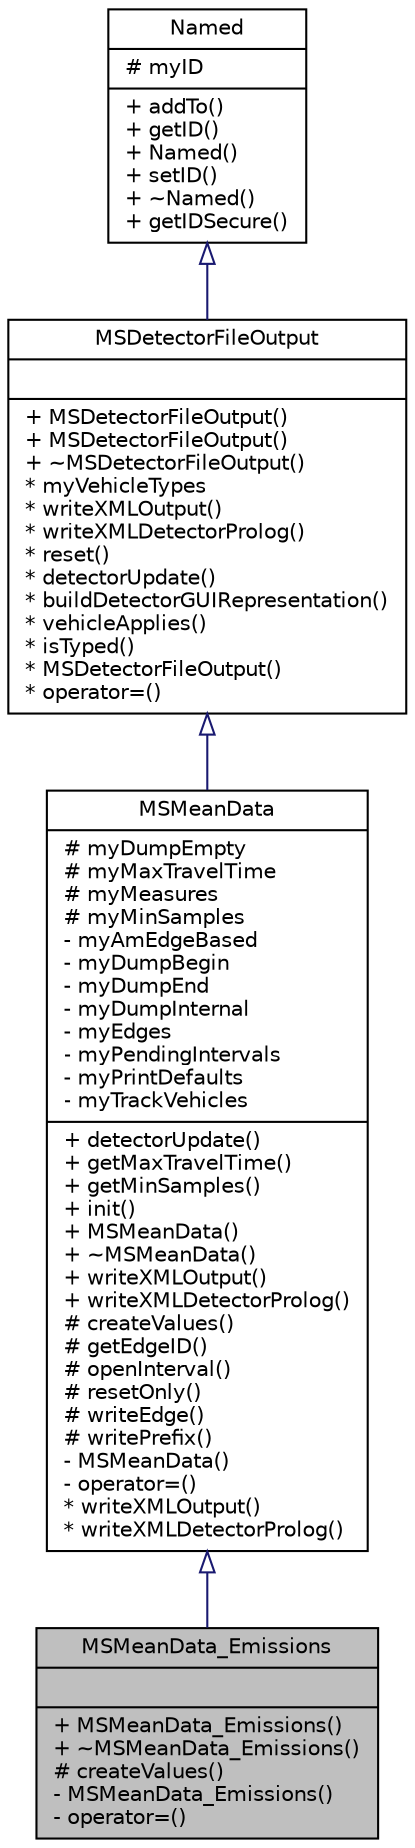 digraph "MSMeanData_Emissions"
{
  edge [fontname="Helvetica",fontsize="10",labelfontname="Helvetica",labelfontsize="10"];
  node [fontname="Helvetica",fontsize="10",shape=record];
  Node0 [label="{MSMeanData_Emissions\n||+ MSMeanData_Emissions()\l+ ~MSMeanData_Emissions()\l# createValues()\l- MSMeanData_Emissions()\l- operator=()\l}",height=0.2,width=0.4,color="black", fillcolor="grey75", style="filled", fontcolor="black"];
  Node1 -> Node0 [dir="back",color="midnightblue",fontsize="10",style="solid",arrowtail="onormal",fontname="Helvetica"];
  Node1 [label="{MSMeanData\n|# myDumpEmpty\l# myMaxTravelTime\l# myMeasures\l# myMinSamples\l- myAmEdgeBased\l- myDumpBegin\l- myDumpEnd\l- myDumpInternal\l- myEdges\l- myPendingIntervals\l- myPrintDefaults\l- myTrackVehicles\l|+ detectorUpdate()\l+ getMaxTravelTime()\l+ getMinSamples()\l+ init()\l+ MSMeanData()\l+ ~MSMeanData()\l+ writeXMLOutput()\l+ writeXMLDetectorProlog()\l# createValues()\l# getEdgeID()\l# openInterval()\l# resetOnly()\l# writeEdge()\l# writePrefix()\l- MSMeanData()\l- operator=()\l* writeXMLOutput()\l* writeXMLDetectorProlog()\l}",height=0.2,width=0.4,color="black", fillcolor="white", style="filled",URL="$d3/d67/class_m_s_mean_data.html",tooltip="Data collector for edges/lanes. "];
  Node2 -> Node1 [dir="back",color="midnightblue",fontsize="10",style="solid",arrowtail="onormal",fontname="Helvetica"];
  Node2 [label="{MSDetectorFileOutput\n||+ MSDetectorFileOutput()\l+ MSDetectorFileOutput()\l+ ~MSDetectorFileOutput()\l* myVehicleTypes\l* writeXMLOutput()\l* writeXMLDetectorProlog()\l* reset()\l* detectorUpdate()\l* buildDetectorGUIRepresentation()\l* vehicleApplies()\l* isTyped()\l* MSDetectorFileOutput()\l* operator=()\l}",height=0.2,width=0.4,color="black", fillcolor="white", style="filled",URL="$d4/de2/class_m_s_detector_file_output.html",tooltip="Base of value-generating classes (detectors) "];
  Node3 -> Node2 [dir="back",color="midnightblue",fontsize="10",style="solid",arrowtail="onormal",fontname="Helvetica"];
  Node3 [label="{Named\n|# myID\l|+ addTo()\l+ getID()\l+ Named()\l+ setID()\l+ ~Named()\l+ getIDSecure()\l}",height=0.2,width=0.4,color="black", fillcolor="white", style="filled",URL="$d5/dbf/class_named.html",tooltip="Base class for objects which have an id. "];
}
